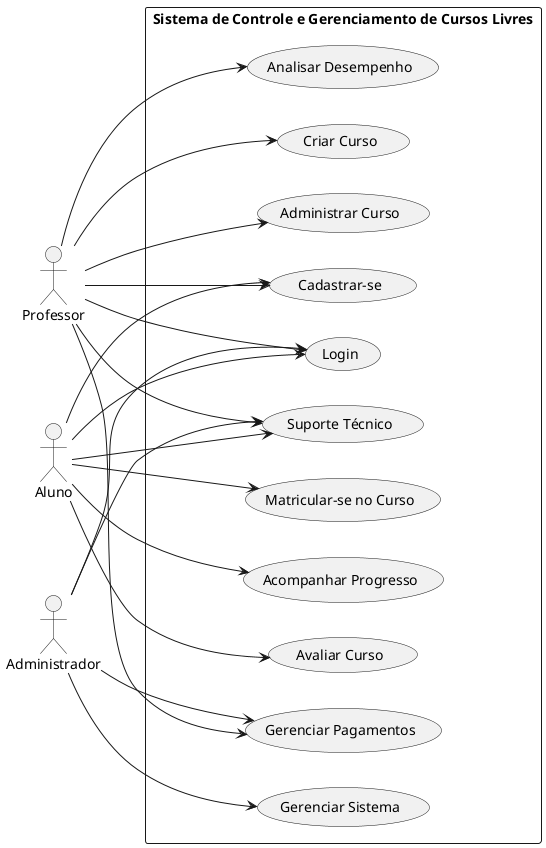 @startuml
left to right direction

actor Professor
actor Aluno
actor Administrador

rectangle "Sistema de Controle e Gerenciamento de Cursos Livres" {

    usecase "Cadastrar-se" as UC1
    usecase "Login" as UC2
    usecase "Criar Curso" as UC3
    usecase "Administrar Curso" as UC4
    usecase "Matricular-se no Curso" as UC5
    usecase "Acompanhar Progresso" as UC6
    usecase "Gerenciar Pagamentos" as UC7
    usecase "Analisar Desempenho" as UC8
    usecase "Avaliar Curso" as UC9
    usecase "Suporte Técnico" as UC10
    usecase "Gerenciar Sistema" as UC11

    Professor --> UC1
    Professor --> UC2
    Professor --> UC3
    Professor --> UC4
    Professor --> UC7
    Professor --> UC8
    Professor --> UC10

    Aluno --> UC1
    Aluno --> UC2
    Aluno --> UC5
    Aluno --> UC6
    Aluno --> UC9
    Aluno --> UC10

    Administrador --> UC2
    Administrador --> UC7
    Administrador --> UC11
    Administrador --> UC10
}

@enduml
